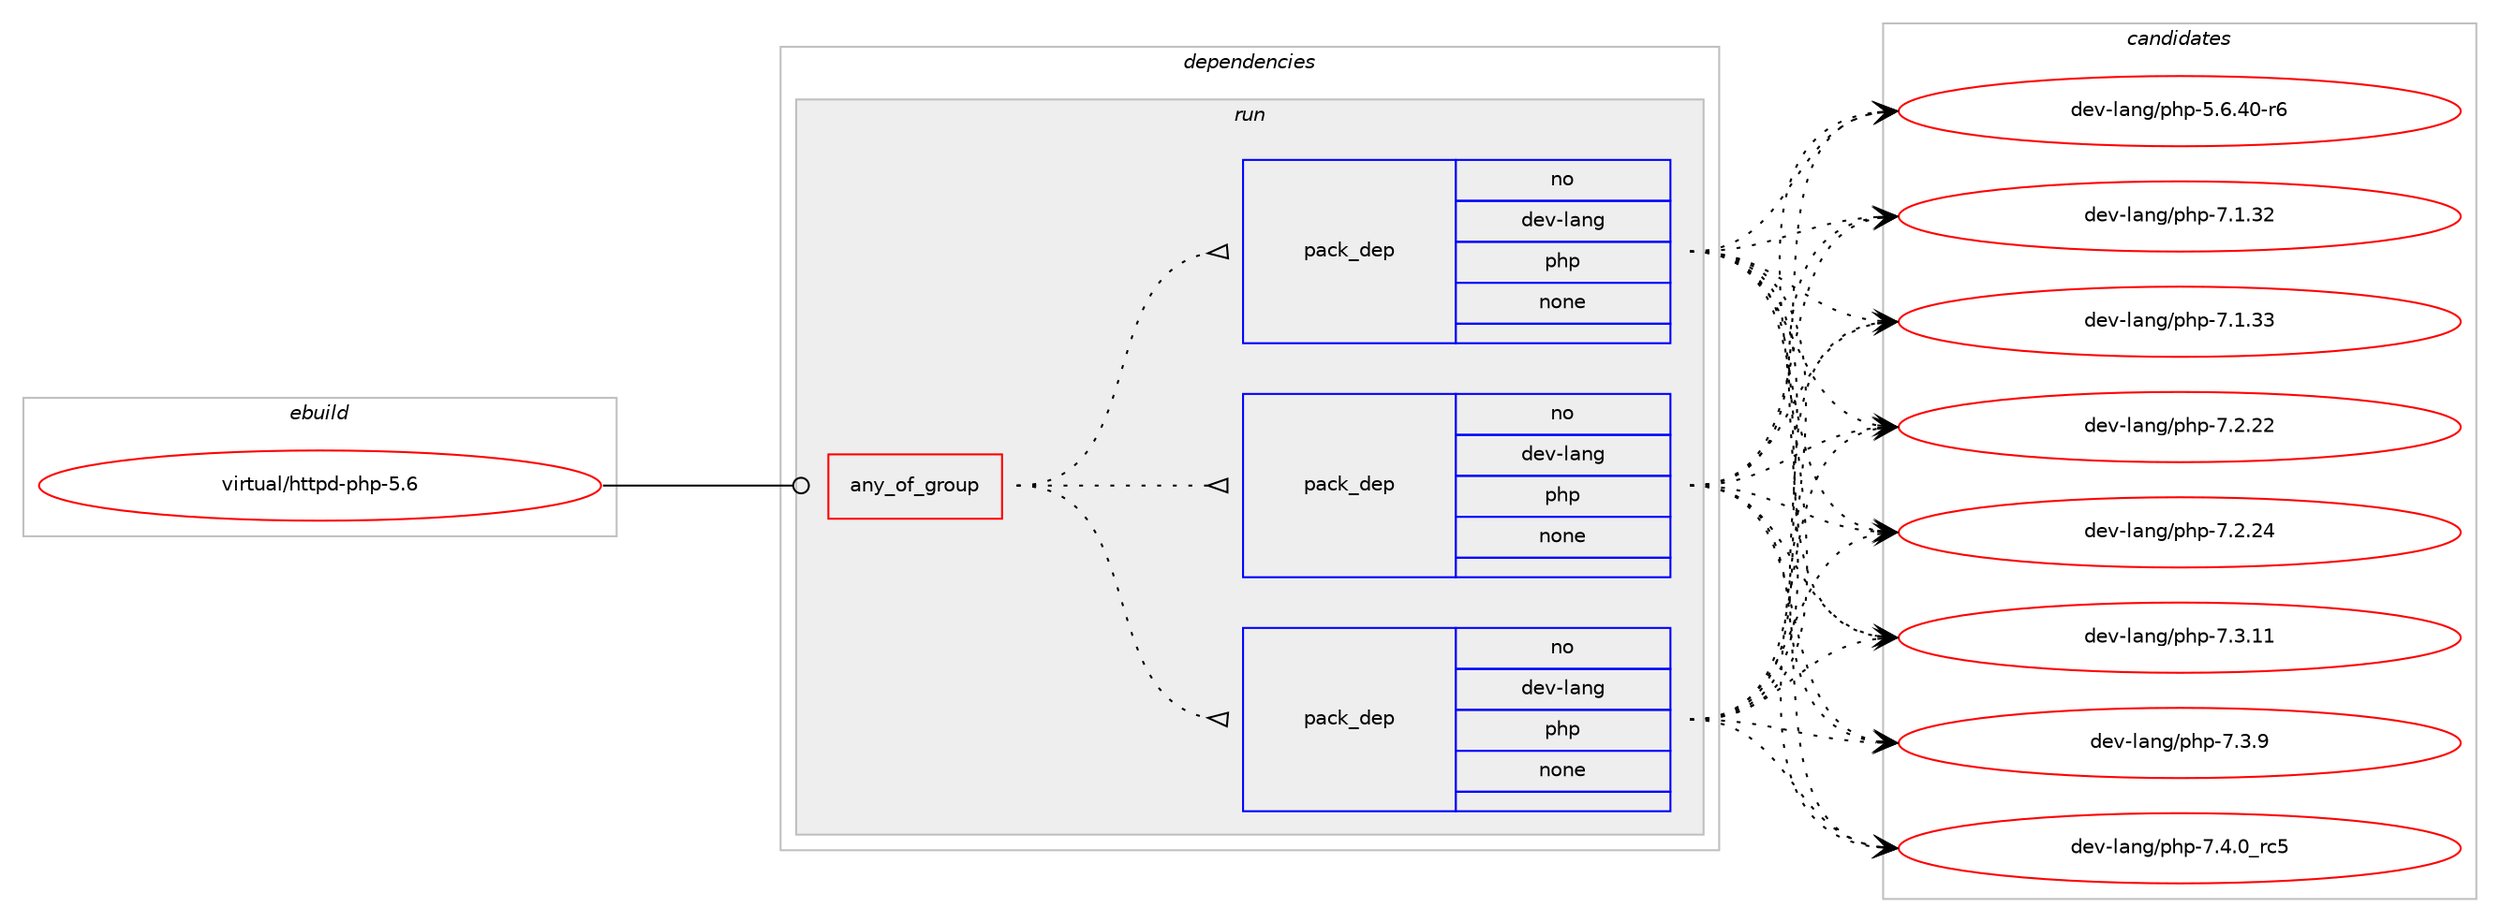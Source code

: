 digraph prolog {

# *************
# Graph options
# *************

newrank=true;
concentrate=true;
compound=true;
graph [rankdir=LR,fontname=Helvetica,fontsize=10,ranksep=1.5];#, ranksep=2.5, nodesep=0.2];
edge  [arrowhead=vee];
node  [fontname=Helvetica,fontsize=10];

# **********
# The ebuild
# **********

subgraph cluster_leftcol {
color=gray;
rank=same;
label=<<i>ebuild</i>>;
id [label="virtual/httpd-php-5.6", color=red, width=4, href="../virtual/httpd-php-5.6.svg"];
}

# ****************
# The dependencies
# ****************

subgraph cluster_midcol {
color=gray;
label=<<i>dependencies</i>>;
subgraph cluster_compile {
fillcolor="#eeeeee";
style=filled;
label=<<i>compile</i>>;
}
subgraph cluster_compileandrun {
fillcolor="#eeeeee";
style=filled;
label=<<i>compile and run</i>>;
}
subgraph cluster_run {
fillcolor="#eeeeee";
style=filled;
label=<<i>run</i>>;
subgraph any15320 {
dependency900268 [label=<<TABLE BORDER="0" CELLBORDER="1" CELLSPACING="0" CELLPADDING="4"><TR><TD CELLPADDING="10">any_of_group</TD></TR></TABLE>>, shape=none, color=red];subgraph pack668059 {
dependency900269 [label=<<TABLE BORDER="0" CELLBORDER="1" CELLSPACING="0" CELLPADDING="4" WIDTH="220"><TR><TD ROWSPAN="6" CELLPADDING="30">pack_dep</TD></TR><TR><TD WIDTH="110">no</TD></TR><TR><TD>dev-lang</TD></TR><TR><TD>php</TD></TR><TR><TD>none</TD></TR><TR><TD></TD></TR></TABLE>>, shape=none, color=blue];
}
dependency900268:e -> dependency900269:w [weight=20,style="dotted",arrowhead="oinv"];
subgraph pack668060 {
dependency900270 [label=<<TABLE BORDER="0" CELLBORDER="1" CELLSPACING="0" CELLPADDING="4" WIDTH="220"><TR><TD ROWSPAN="6" CELLPADDING="30">pack_dep</TD></TR><TR><TD WIDTH="110">no</TD></TR><TR><TD>dev-lang</TD></TR><TR><TD>php</TD></TR><TR><TD>none</TD></TR><TR><TD></TD></TR></TABLE>>, shape=none, color=blue];
}
dependency900268:e -> dependency900270:w [weight=20,style="dotted",arrowhead="oinv"];
subgraph pack668061 {
dependency900271 [label=<<TABLE BORDER="0" CELLBORDER="1" CELLSPACING="0" CELLPADDING="4" WIDTH="220"><TR><TD ROWSPAN="6" CELLPADDING="30">pack_dep</TD></TR><TR><TD WIDTH="110">no</TD></TR><TR><TD>dev-lang</TD></TR><TR><TD>php</TD></TR><TR><TD>none</TD></TR><TR><TD></TD></TR></TABLE>>, shape=none, color=blue];
}
dependency900268:e -> dependency900271:w [weight=20,style="dotted",arrowhead="oinv"];
}
id:e -> dependency900268:w [weight=20,style="solid",arrowhead="odot"];
}
}

# **************
# The candidates
# **************

subgraph cluster_choices {
rank=same;
color=gray;
label=<<i>candidates</i>>;

subgraph choice668059 {
color=black;
nodesep=1;
choice100101118451089711010347112104112455346544652484511454 [label="dev-lang/php-5.6.40-r6", color=red, width=4,href="../dev-lang/php-5.6.40-r6.svg"];
choice10010111845108971101034711210411245554649465150 [label="dev-lang/php-7.1.32", color=red, width=4,href="../dev-lang/php-7.1.32.svg"];
choice10010111845108971101034711210411245554649465151 [label="dev-lang/php-7.1.33", color=red, width=4,href="../dev-lang/php-7.1.33.svg"];
choice10010111845108971101034711210411245554650465050 [label="dev-lang/php-7.2.22", color=red, width=4,href="../dev-lang/php-7.2.22.svg"];
choice10010111845108971101034711210411245554650465052 [label="dev-lang/php-7.2.24", color=red, width=4,href="../dev-lang/php-7.2.24.svg"];
choice10010111845108971101034711210411245554651464949 [label="dev-lang/php-7.3.11", color=red, width=4,href="../dev-lang/php-7.3.11.svg"];
choice100101118451089711010347112104112455546514657 [label="dev-lang/php-7.3.9", color=red, width=4,href="../dev-lang/php-7.3.9.svg"];
choice100101118451089711010347112104112455546524648951149953 [label="dev-lang/php-7.4.0_rc5", color=red, width=4,href="../dev-lang/php-7.4.0_rc5.svg"];
dependency900269:e -> choice100101118451089711010347112104112455346544652484511454:w [style=dotted,weight="100"];
dependency900269:e -> choice10010111845108971101034711210411245554649465150:w [style=dotted,weight="100"];
dependency900269:e -> choice10010111845108971101034711210411245554649465151:w [style=dotted,weight="100"];
dependency900269:e -> choice10010111845108971101034711210411245554650465050:w [style=dotted,weight="100"];
dependency900269:e -> choice10010111845108971101034711210411245554650465052:w [style=dotted,weight="100"];
dependency900269:e -> choice10010111845108971101034711210411245554651464949:w [style=dotted,weight="100"];
dependency900269:e -> choice100101118451089711010347112104112455546514657:w [style=dotted,weight="100"];
dependency900269:e -> choice100101118451089711010347112104112455546524648951149953:w [style=dotted,weight="100"];
}
subgraph choice668060 {
color=black;
nodesep=1;
choice100101118451089711010347112104112455346544652484511454 [label="dev-lang/php-5.6.40-r6", color=red, width=4,href="../dev-lang/php-5.6.40-r6.svg"];
choice10010111845108971101034711210411245554649465150 [label="dev-lang/php-7.1.32", color=red, width=4,href="../dev-lang/php-7.1.32.svg"];
choice10010111845108971101034711210411245554649465151 [label="dev-lang/php-7.1.33", color=red, width=4,href="../dev-lang/php-7.1.33.svg"];
choice10010111845108971101034711210411245554650465050 [label="dev-lang/php-7.2.22", color=red, width=4,href="../dev-lang/php-7.2.22.svg"];
choice10010111845108971101034711210411245554650465052 [label="dev-lang/php-7.2.24", color=red, width=4,href="../dev-lang/php-7.2.24.svg"];
choice10010111845108971101034711210411245554651464949 [label="dev-lang/php-7.3.11", color=red, width=4,href="../dev-lang/php-7.3.11.svg"];
choice100101118451089711010347112104112455546514657 [label="dev-lang/php-7.3.9", color=red, width=4,href="../dev-lang/php-7.3.9.svg"];
choice100101118451089711010347112104112455546524648951149953 [label="dev-lang/php-7.4.0_rc5", color=red, width=4,href="../dev-lang/php-7.4.0_rc5.svg"];
dependency900270:e -> choice100101118451089711010347112104112455346544652484511454:w [style=dotted,weight="100"];
dependency900270:e -> choice10010111845108971101034711210411245554649465150:w [style=dotted,weight="100"];
dependency900270:e -> choice10010111845108971101034711210411245554649465151:w [style=dotted,weight="100"];
dependency900270:e -> choice10010111845108971101034711210411245554650465050:w [style=dotted,weight="100"];
dependency900270:e -> choice10010111845108971101034711210411245554650465052:w [style=dotted,weight="100"];
dependency900270:e -> choice10010111845108971101034711210411245554651464949:w [style=dotted,weight="100"];
dependency900270:e -> choice100101118451089711010347112104112455546514657:w [style=dotted,weight="100"];
dependency900270:e -> choice100101118451089711010347112104112455546524648951149953:w [style=dotted,weight="100"];
}
subgraph choice668061 {
color=black;
nodesep=1;
choice100101118451089711010347112104112455346544652484511454 [label="dev-lang/php-5.6.40-r6", color=red, width=4,href="../dev-lang/php-5.6.40-r6.svg"];
choice10010111845108971101034711210411245554649465150 [label="dev-lang/php-7.1.32", color=red, width=4,href="../dev-lang/php-7.1.32.svg"];
choice10010111845108971101034711210411245554649465151 [label="dev-lang/php-7.1.33", color=red, width=4,href="../dev-lang/php-7.1.33.svg"];
choice10010111845108971101034711210411245554650465050 [label="dev-lang/php-7.2.22", color=red, width=4,href="../dev-lang/php-7.2.22.svg"];
choice10010111845108971101034711210411245554650465052 [label="dev-lang/php-7.2.24", color=red, width=4,href="../dev-lang/php-7.2.24.svg"];
choice10010111845108971101034711210411245554651464949 [label="dev-lang/php-7.3.11", color=red, width=4,href="../dev-lang/php-7.3.11.svg"];
choice100101118451089711010347112104112455546514657 [label="dev-lang/php-7.3.9", color=red, width=4,href="../dev-lang/php-7.3.9.svg"];
choice100101118451089711010347112104112455546524648951149953 [label="dev-lang/php-7.4.0_rc5", color=red, width=4,href="../dev-lang/php-7.4.0_rc5.svg"];
dependency900271:e -> choice100101118451089711010347112104112455346544652484511454:w [style=dotted,weight="100"];
dependency900271:e -> choice10010111845108971101034711210411245554649465150:w [style=dotted,weight="100"];
dependency900271:e -> choice10010111845108971101034711210411245554649465151:w [style=dotted,weight="100"];
dependency900271:e -> choice10010111845108971101034711210411245554650465050:w [style=dotted,weight="100"];
dependency900271:e -> choice10010111845108971101034711210411245554650465052:w [style=dotted,weight="100"];
dependency900271:e -> choice10010111845108971101034711210411245554651464949:w [style=dotted,weight="100"];
dependency900271:e -> choice100101118451089711010347112104112455546514657:w [style=dotted,weight="100"];
dependency900271:e -> choice100101118451089711010347112104112455546524648951149953:w [style=dotted,weight="100"];
}
}

}
